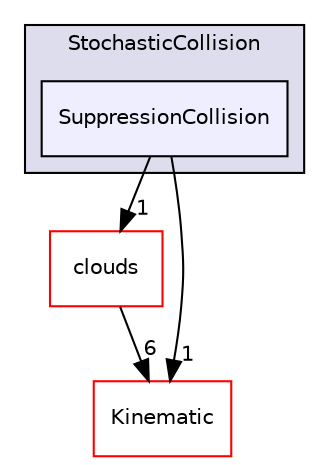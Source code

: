 digraph "src/lagrangian/intermediate/submodels/ReactingMultiphase/StochasticCollision/SuppressionCollision" {
  bgcolor=transparent;
  compound=true
  node [ fontsize="10", fontname="Helvetica"];
  edge [ labelfontsize="10", labelfontname="Helvetica"];
  subgraph clusterdir_27b24386216f86dd240f0a86ae1a3a0c {
    graph [ bgcolor="#ddddee", pencolor="black", label="StochasticCollision" fontname="Helvetica", fontsize="10", URL="dir_27b24386216f86dd240f0a86ae1a3a0c.html"]
  dir_c73c14d2fa04a20994c1a8e27c19e53e [shape=box, label="SuppressionCollision", style="filled", fillcolor="#eeeeff", pencolor="black", URL="dir_c73c14d2fa04a20994c1a8e27c19e53e.html"];
  }
  dir_bdd630a78c14e3d279a2564e7964fc69 [shape=box label="clouds" color="red" URL="dir_bdd630a78c14e3d279a2564e7964fc69.html"];
  dir_280ce042c33ce1e00a1fb89491254772 [shape=box label="Kinematic" color="red" URL="dir_280ce042c33ce1e00a1fb89491254772.html"];
  dir_bdd630a78c14e3d279a2564e7964fc69->dir_280ce042c33ce1e00a1fb89491254772 [headlabel="6", labeldistance=1.5 headhref="dir_001431_001508.html"];
  dir_c73c14d2fa04a20994c1a8e27c19e53e->dir_bdd630a78c14e3d279a2564e7964fc69 [headlabel="1", labeldistance=1.5 headhref="dir_001622_001431.html"];
  dir_c73c14d2fa04a20994c1a8e27c19e53e->dir_280ce042c33ce1e00a1fb89491254772 [headlabel="1", labeldistance=1.5 headhref="dir_001622_001508.html"];
}

